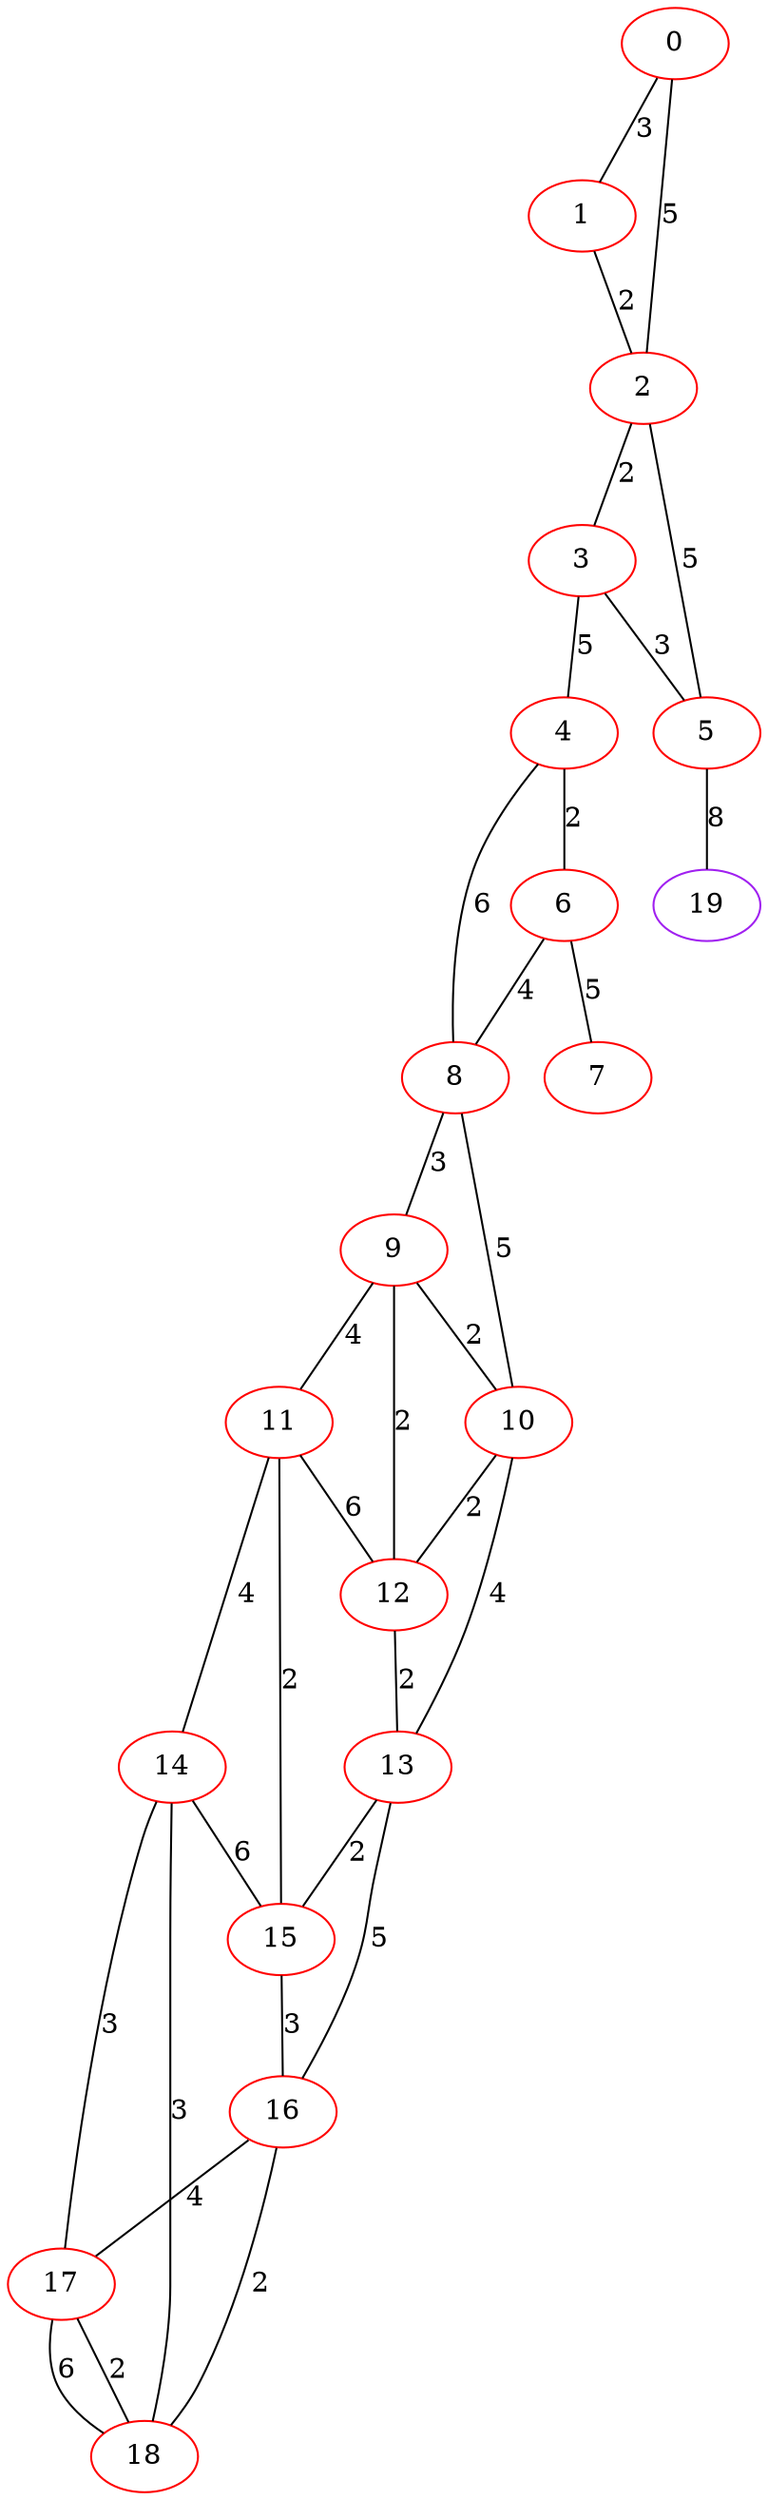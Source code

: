 graph "" {
0 [color=red, weight=1];
1 [color=red, weight=1];
2 [color=red, weight=1];
3 [color=red, weight=1];
4 [color=red, weight=1];
5 [color=red, weight=1];
6 [color=red, weight=1];
7 [color=red, weight=1];
8 [color=red, weight=1];
9 [color=red, weight=1];
10 [color=red, weight=1];
11 [color=red, weight=1];
12 [color=red, weight=1];
13 [color=red, weight=1];
14 [color=red, weight=1];
15 [color=red, weight=1];
16 [color=red, weight=1];
17 [color=red, weight=1];
18 [color=red, weight=1];
19 [color=purple, weight=4];
0 -- 1  [key=0, label=3];
0 -- 2  [key=0, label=5];
1 -- 2  [key=0, label=2];
2 -- 3  [key=0, label=2];
2 -- 5  [key=0, label=5];
3 -- 4  [key=0, label=5];
3 -- 5  [key=0, label=3];
4 -- 8  [key=0, label=6];
4 -- 6  [key=0, label=2];
5 -- 19  [key=0, label=8];
6 -- 8  [key=0, label=4];
6 -- 7  [key=0, label=5];
8 -- 9  [key=0, label=3];
8 -- 10  [key=0, label=5];
9 -- 10  [key=0, label=2];
9 -- 11  [key=0, label=4];
9 -- 12  [key=0, label=2];
10 -- 12  [key=0, label=2];
10 -- 13  [key=0, label=4];
11 -- 12  [key=0, label=6];
11 -- 14  [key=0, label=4];
11 -- 15  [key=0, label=2];
12 -- 13  [key=0, label=2];
13 -- 16  [key=0, label=5];
13 -- 15  [key=0, label=2];
14 -- 17  [key=0, label=3];
14 -- 18  [key=0, label=3];
14 -- 15  [key=0, label=6];
15 -- 16  [key=0, label=3];
16 -- 17  [key=0, label=4];
16 -- 18  [key=0, label=2];
17 -- 18  [key=0, label=6];
17 -- 18  [key=1, label=2];
}
